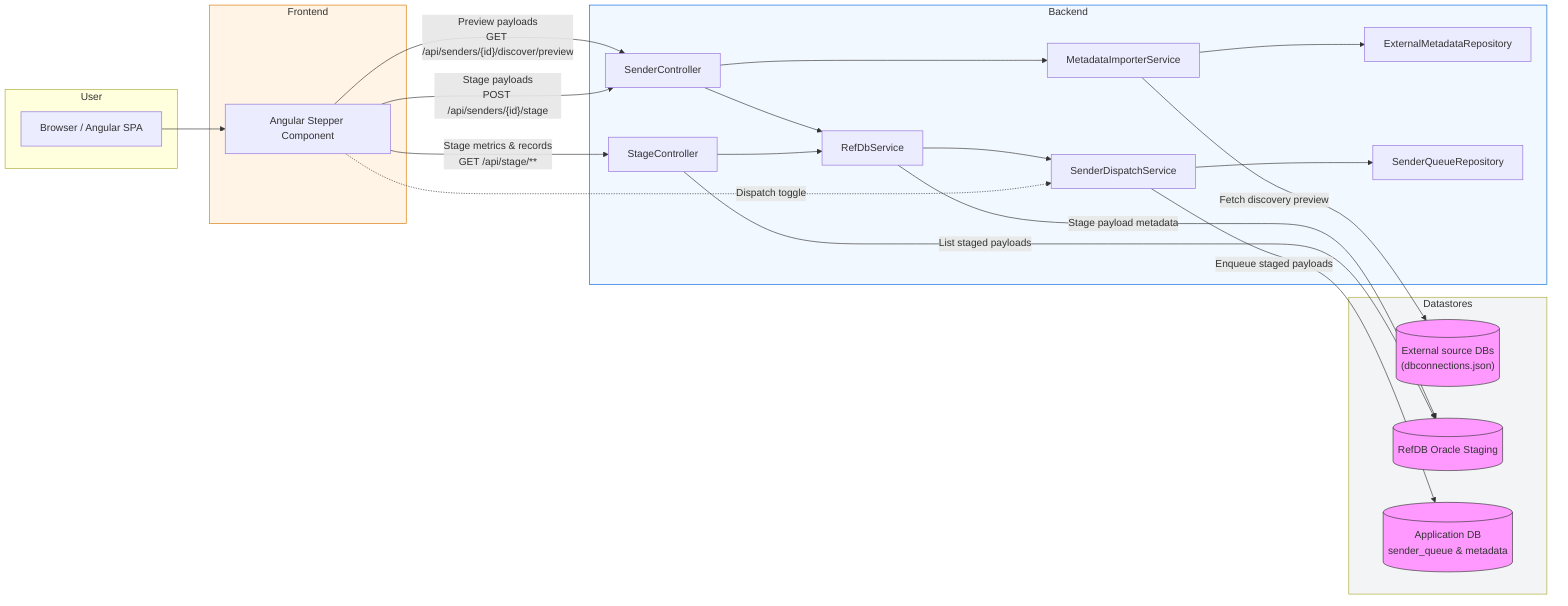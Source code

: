 flowchart LR
  %% User entry point
  subgraph User
    Browser["Browser / Angular SPA"]
  end

  subgraph Frontend
    StepperUI["Angular Stepper Component"]
  end

  Browser --> StepperUI

  %% REST surface
  StepperUI -->|"Preview payloads\nGET /api/senders/{id}/discover/preview"| SenderController
  StepperUI -->|"Stage payloads\nPOST /api/senders/{id}/stage"| SenderController
  StepperUI -->|"Stage metrics & records\nGET /api/stage/**"| StageController

  %% Backend application
  subgraph Backend
    SenderController["SenderController"]
    StageController["StageController"]
    MetadataImporterService["MetadataImporterService"]
    RefDbService["RefDbService"]
    SenderDispatchService["SenderDispatchService"]
    ExternalMetadataRepo["ExternalMetadataRepository"]
    SenderQueueRepo["SenderQueueRepository"]
  end

  SenderController --> MetadataImporterService
  SenderController --> RefDbService
  StageController --> RefDbService
  RefDbService --> SenderDispatchService
  MetadataImporterService --> ExternalMetadataRepo
  SenderDispatchService --> SenderQueueRepo

  %% Data stores and integrations
  subgraph Datastores
    ExternalDBs[("External source DBs\n(dbconnections.json)")]
    RefDB[("RefDB Oracle Staging")]
    AppDB[("Application DB\nsender_queue & metadata")]
  end

  MetadataImporterService -->|"Fetch discovery preview"| ExternalDBs
  RefDbService -->|"Stage payload metadata"| RefDB
  StageController -->|"List staged payloads"| RefDB
  SenderDispatchService -->|"Enqueue staged payloads"| AppDB

  %% Optional dispatch trigger
  StepperUI -. "Dispatch toggle" .-> SenderDispatchService

  %% Visual styles
  classDef infra fill:#f9f,stroke:#333,stroke-width:1px;
  class ExternalDBs,RefDB,AppDB infra

  style Backend fill:#f2f8ff,stroke:#0366d6
  style Frontend fill:#fff4e6,stroke:#d97706
  style Datastores fill:#f3f4f6